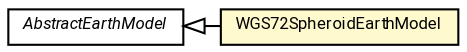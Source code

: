 #!/usr/local/bin/dot
#
# Class diagram 
# Generated by UMLGraph version R5_7_2-60-g0e99a6 (http://www.spinellis.gr/umlgraph/)
#

digraph G {
	graph [fontnames="svg"]
	edge [fontname="Roboto",fontsize=7,labelfontname="Roboto",labelfontsize=7,color="black"];
	node [fontname="Roboto",fontcolor="black",fontsize=8,shape=plaintext,margin=0,width=0,height=0];
	nodesep=0.15;
	ranksep=0.25;
	rankdir=LR;
	// de.lmu.ifi.dbs.elki.math.geodesy.WGS72SpheroidEarthModel
	c10773196 [label=<<table title="de.lmu.ifi.dbs.elki.math.geodesy.WGS72SpheroidEarthModel" border="0" cellborder="1" cellspacing="0" cellpadding="2" bgcolor="lemonChiffon" href="WGS72SpheroidEarthModel.html" target="_parent">
		<tr><td><table border="0" cellspacing="0" cellpadding="1">
		<tr><td align="center" balign="center"> <font face="Roboto">WGS72SpheroidEarthModel</font> </td></tr>
		</table></td></tr>
		</table>>, URL="WGS72SpheroidEarthModel.html"];
	// de.lmu.ifi.dbs.elki.math.geodesy.AbstractEarthModel
	c10773198 [label=<<table title="de.lmu.ifi.dbs.elki.math.geodesy.AbstractEarthModel" border="0" cellborder="1" cellspacing="0" cellpadding="2" href="AbstractEarthModel.html" target="_parent">
		<tr><td><table border="0" cellspacing="0" cellpadding="1">
		<tr><td align="center" balign="center"> <font face="Roboto"><i>AbstractEarthModel</i></font> </td></tr>
		</table></td></tr>
		</table>>, URL="AbstractEarthModel.html"];
	// de.lmu.ifi.dbs.elki.math.geodesy.WGS72SpheroidEarthModel extends de.lmu.ifi.dbs.elki.math.geodesy.AbstractEarthModel
	c10773198 -> c10773196 [arrowtail=empty,dir=back,weight=10];
}

